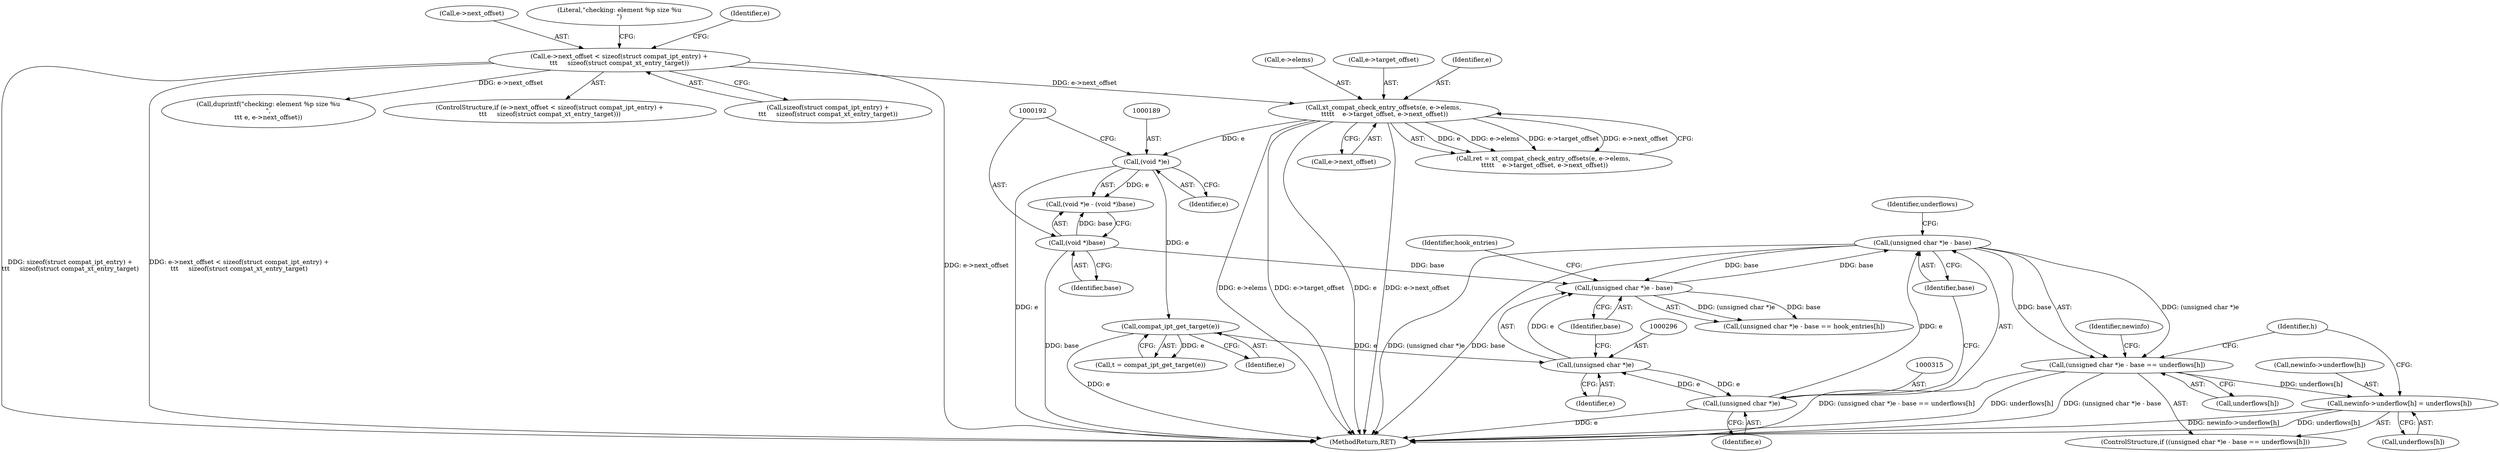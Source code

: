 digraph "0_linux_ce683e5f9d045e5d67d1312a42b359cb2ab2a13c_1@pointer" {
"1000321" [label="(Call,newinfo->underflow[h] = underflows[h])"];
"1000312" [label="(Call,(unsigned char *)e - base == underflows[h])"];
"1000313" [label="(Call,(unsigned char *)e - base)"];
"1000314" [label="(Call,(unsigned char *)e)"];
"1000295" [label="(Call,(unsigned char *)e)"];
"1000218" [label="(Call,compat_ipt_get_target(e))"];
"1000188" [label="(Call,(void *)e)"];
"1000163" [label="(Call,xt_compat_check_entry_offsets(e, e->elems,\n \t\t\t\t\t    e->target_offset, e->next_offset))"];
"1000132" [label="(Call,e->next_offset < sizeof(struct compat_ipt_entry) +\n\t\t\t     sizeof(struct compat_xt_entry_target))"];
"1000294" [label="(Call,(unsigned char *)e - base)"];
"1000191" [label="(Call,(void *)base)"];
"1000133" [label="(Call,e->next_offset)"];
"1000294" [label="(Call,(unsigned char *)e - base)"];
"1000190" [label="(Identifier,e)"];
"1000161" [label="(Call,ret = xt_compat_check_entry_offsets(e, e->elems,\n \t\t\t\t\t    e->target_offset, e->next_offset))"];
"1000143" [label="(Literal,\"checking: element %p size %u\n\")"];
"1000378" [label="(MethodReturn,RET)"];
"1000156" [label="(Identifier,e)"];
"1000321" [label="(Call,newinfo->underflow[h] = underflows[h])"];
"1000168" [label="(Call,e->target_offset)"];
"1000313" [label="(Call,(unsigned char *)e - base)"];
"1000218" [label="(Call,compat_ipt_get_target(e))"];
"1000324" [label="(Identifier,newinfo)"];
"1000295" [label="(Call,(unsigned char *)e)"];
"1000314" [label="(Call,(unsigned char *)e)"];
"1000164" [label="(Identifier,e)"];
"1000191" [label="(Call,(void *)base)"];
"1000142" [label="(Call,duprintf(\"checking: element %p size %u\n\",\n\t\t\t e, e->next_offset))"];
"1000219" [label="(Identifier,e)"];
"1000187" [label="(Call,(void *)e - (void *)base)"];
"1000327" [label="(Call,underflows[h])"];
"1000171" [label="(Call,e->next_offset)"];
"1000311" [label="(ControlStructure,if ((unsigned char *)e - base == underflows[h]))"];
"1000318" [label="(Call,underflows[h])"];
"1000290" [label="(Identifier,h)"];
"1000319" [label="(Identifier,underflows)"];
"1000298" [label="(Identifier,base)"];
"1000163" [label="(Call,xt_compat_check_entry_offsets(e, e->elems,\n \t\t\t\t\t    e->target_offset, e->next_offset))"];
"1000312" [label="(Call,(unsigned char *)e - base == underflows[h])"];
"1000297" [label="(Identifier,e)"];
"1000300" [label="(Identifier,hook_entries)"];
"1000293" [label="(Call,(unsigned char *)e - base == hook_entries[h])"];
"1000132" [label="(Call,e->next_offset < sizeof(struct compat_ipt_entry) +\n\t\t\t     sizeof(struct compat_xt_entry_target))"];
"1000317" [label="(Identifier,base)"];
"1000188" [label="(Call,(void *)e)"];
"1000216" [label="(Call,t = compat_ipt_get_target(e))"];
"1000322" [label="(Call,newinfo->underflow[h])"];
"1000193" [label="(Identifier,base)"];
"1000316" [label="(Identifier,e)"];
"1000131" [label="(ControlStructure,if (e->next_offset < sizeof(struct compat_ipt_entry) +\n\t\t\t     sizeof(struct compat_xt_entry_target)))"];
"1000165" [label="(Call,e->elems)"];
"1000136" [label="(Call,sizeof(struct compat_ipt_entry) +\n\t\t\t     sizeof(struct compat_xt_entry_target))"];
"1000321" -> "1000311"  [label="AST: "];
"1000321" -> "1000327"  [label="CFG: "];
"1000322" -> "1000321"  [label="AST: "];
"1000327" -> "1000321"  [label="AST: "];
"1000290" -> "1000321"  [label="CFG: "];
"1000321" -> "1000378"  [label="DDG: newinfo->underflow[h]"];
"1000321" -> "1000378"  [label="DDG: underflows[h]"];
"1000312" -> "1000321"  [label="DDG: underflows[h]"];
"1000312" -> "1000311"  [label="AST: "];
"1000312" -> "1000318"  [label="CFG: "];
"1000313" -> "1000312"  [label="AST: "];
"1000318" -> "1000312"  [label="AST: "];
"1000324" -> "1000312"  [label="CFG: "];
"1000290" -> "1000312"  [label="CFG: "];
"1000312" -> "1000378"  [label="DDG: (unsigned char *)e - base == underflows[h]"];
"1000312" -> "1000378"  [label="DDG: underflows[h]"];
"1000312" -> "1000378"  [label="DDG: (unsigned char *)e - base"];
"1000313" -> "1000312"  [label="DDG: (unsigned char *)e"];
"1000313" -> "1000312"  [label="DDG: base"];
"1000313" -> "1000317"  [label="CFG: "];
"1000314" -> "1000313"  [label="AST: "];
"1000317" -> "1000313"  [label="AST: "];
"1000319" -> "1000313"  [label="CFG: "];
"1000313" -> "1000378"  [label="DDG: (unsigned char *)e"];
"1000313" -> "1000378"  [label="DDG: base"];
"1000313" -> "1000294"  [label="DDG: base"];
"1000314" -> "1000313"  [label="DDG: e"];
"1000294" -> "1000313"  [label="DDG: base"];
"1000314" -> "1000316"  [label="CFG: "];
"1000315" -> "1000314"  [label="AST: "];
"1000316" -> "1000314"  [label="AST: "];
"1000317" -> "1000314"  [label="CFG: "];
"1000314" -> "1000378"  [label="DDG: e"];
"1000314" -> "1000295"  [label="DDG: e"];
"1000295" -> "1000314"  [label="DDG: e"];
"1000295" -> "1000294"  [label="AST: "];
"1000295" -> "1000297"  [label="CFG: "];
"1000296" -> "1000295"  [label="AST: "];
"1000297" -> "1000295"  [label="AST: "];
"1000298" -> "1000295"  [label="CFG: "];
"1000295" -> "1000294"  [label="DDG: e"];
"1000218" -> "1000295"  [label="DDG: e"];
"1000218" -> "1000216"  [label="AST: "];
"1000218" -> "1000219"  [label="CFG: "];
"1000219" -> "1000218"  [label="AST: "];
"1000216" -> "1000218"  [label="CFG: "];
"1000218" -> "1000378"  [label="DDG: e"];
"1000218" -> "1000216"  [label="DDG: e"];
"1000188" -> "1000218"  [label="DDG: e"];
"1000188" -> "1000187"  [label="AST: "];
"1000188" -> "1000190"  [label="CFG: "];
"1000189" -> "1000188"  [label="AST: "];
"1000190" -> "1000188"  [label="AST: "];
"1000192" -> "1000188"  [label="CFG: "];
"1000188" -> "1000378"  [label="DDG: e"];
"1000188" -> "1000187"  [label="DDG: e"];
"1000163" -> "1000188"  [label="DDG: e"];
"1000163" -> "1000161"  [label="AST: "];
"1000163" -> "1000171"  [label="CFG: "];
"1000164" -> "1000163"  [label="AST: "];
"1000165" -> "1000163"  [label="AST: "];
"1000168" -> "1000163"  [label="AST: "];
"1000171" -> "1000163"  [label="AST: "];
"1000161" -> "1000163"  [label="CFG: "];
"1000163" -> "1000378"  [label="DDG: e->target_offset"];
"1000163" -> "1000378"  [label="DDG: e"];
"1000163" -> "1000378"  [label="DDG: e->next_offset"];
"1000163" -> "1000378"  [label="DDG: e->elems"];
"1000163" -> "1000161"  [label="DDG: e"];
"1000163" -> "1000161"  [label="DDG: e->elems"];
"1000163" -> "1000161"  [label="DDG: e->target_offset"];
"1000163" -> "1000161"  [label="DDG: e->next_offset"];
"1000132" -> "1000163"  [label="DDG: e->next_offset"];
"1000132" -> "1000131"  [label="AST: "];
"1000132" -> "1000136"  [label="CFG: "];
"1000133" -> "1000132"  [label="AST: "];
"1000136" -> "1000132"  [label="AST: "];
"1000143" -> "1000132"  [label="CFG: "];
"1000156" -> "1000132"  [label="CFG: "];
"1000132" -> "1000378"  [label="DDG: e->next_offset < sizeof(struct compat_ipt_entry) +\n\t\t\t     sizeof(struct compat_xt_entry_target)"];
"1000132" -> "1000378"  [label="DDG: e->next_offset"];
"1000132" -> "1000378"  [label="DDG: sizeof(struct compat_ipt_entry) +\n\t\t\t     sizeof(struct compat_xt_entry_target)"];
"1000132" -> "1000142"  [label="DDG: e->next_offset"];
"1000294" -> "1000293"  [label="AST: "];
"1000294" -> "1000298"  [label="CFG: "];
"1000298" -> "1000294"  [label="AST: "];
"1000300" -> "1000294"  [label="CFG: "];
"1000294" -> "1000293"  [label="DDG: (unsigned char *)e"];
"1000294" -> "1000293"  [label="DDG: base"];
"1000191" -> "1000294"  [label="DDG: base"];
"1000191" -> "1000187"  [label="AST: "];
"1000191" -> "1000193"  [label="CFG: "];
"1000192" -> "1000191"  [label="AST: "];
"1000193" -> "1000191"  [label="AST: "];
"1000187" -> "1000191"  [label="CFG: "];
"1000191" -> "1000378"  [label="DDG: base"];
"1000191" -> "1000187"  [label="DDG: base"];
}
